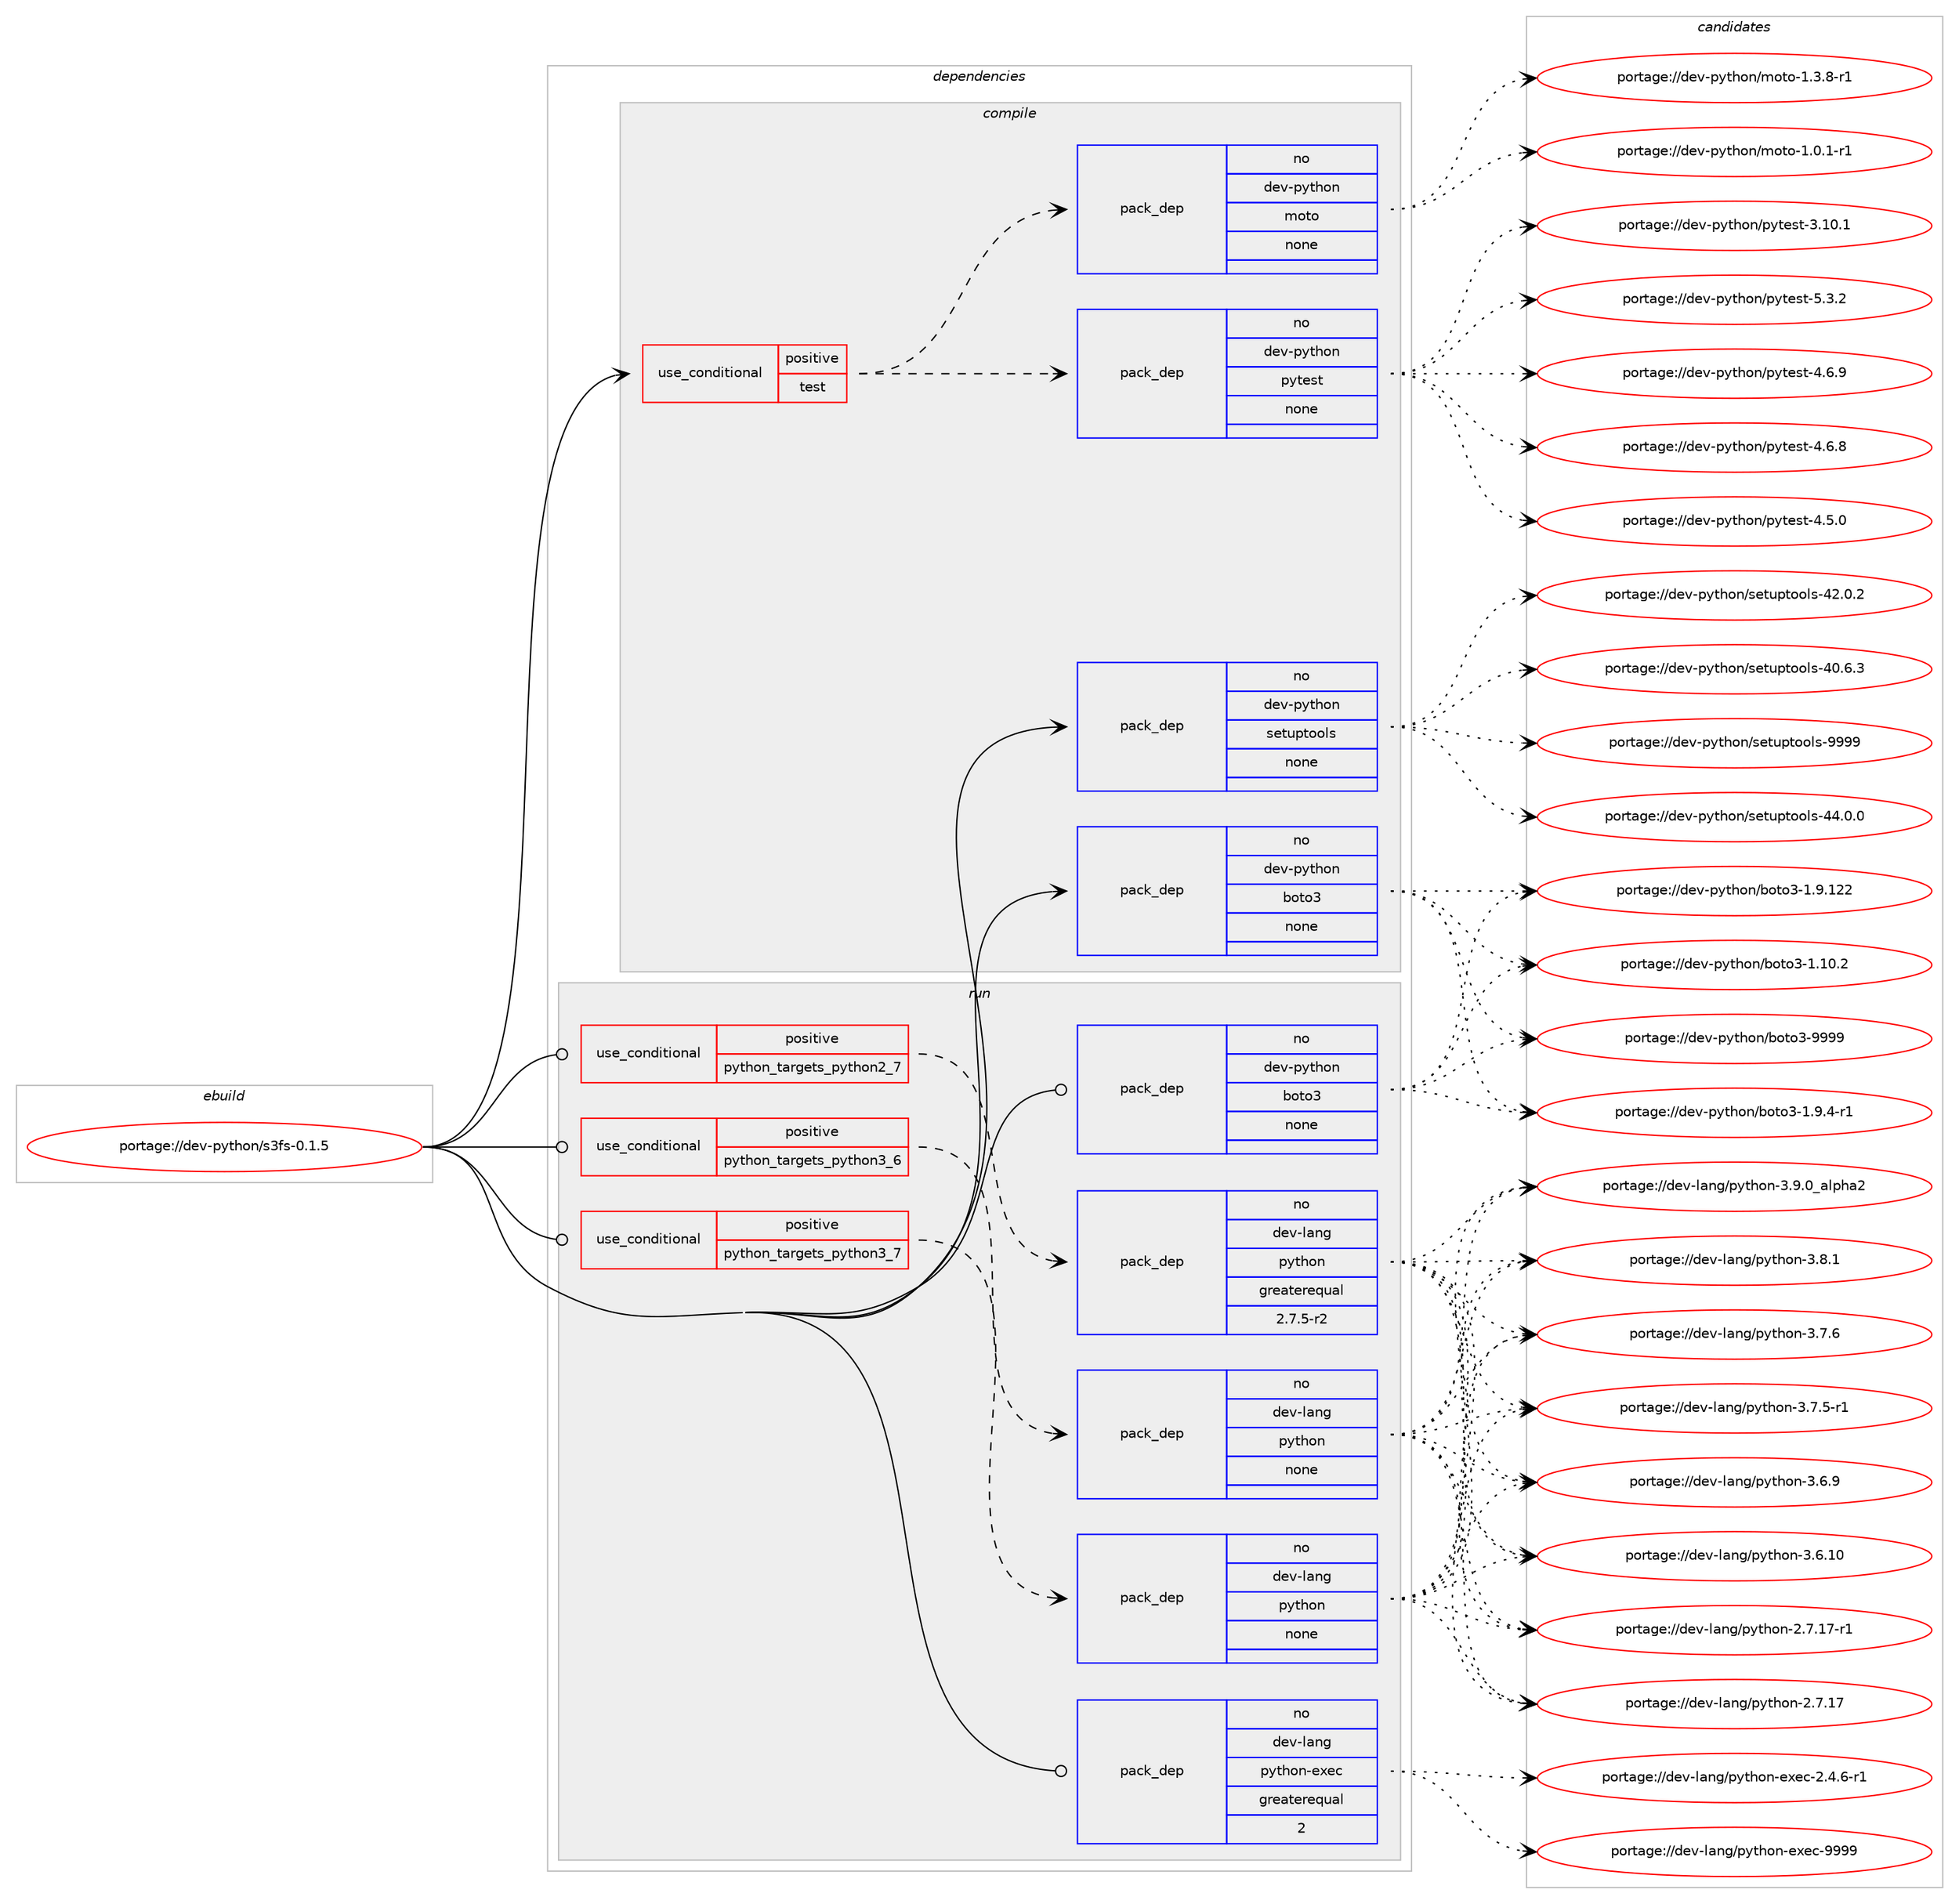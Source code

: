 digraph prolog {

# *************
# Graph options
# *************

newrank=true;
concentrate=true;
compound=true;
graph [rankdir=LR,fontname=Helvetica,fontsize=10,ranksep=1.5];#, ranksep=2.5, nodesep=0.2];
edge  [arrowhead=vee];
node  [fontname=Helvetica,fontsize=10];

# **********
# The ebuild
# **********

subgraph cluster_leftcol {
color=gray;
rank=same;
label=<<i>ebuild</i>>;
id [label="portage://dev-python/s3fs-0.1.5", color=red, width=4, href="../dev-python/s3fs-0.1.5.svg"];
}

# ****************
# The dependencies
# ****************

subgraph cluster_midcol {
color=gray;
label=<<i>dependencies</i>>;
subgraph cluster_compile {
fillcolor="#eeeeee";
style=filled;
label=<<i>compile</i>>;
subgraph cond106341 {
dependency426916 [label=<<TABLE BORDER="0" CELLBORDER="1" CELLSPACING="0" CELLPADDING="4"><TR><TD ROWSPAN="3" CELLPADDING="10">use_conditional</TD></TR><TR><TD>positive</TD></TR><TR><TD>test</TD></TR></TABLE>>, shape=none, color=red];
subgraph pack315677 {
dependency426917 [label=<<TABLE BORDER="0" CELLBORDER="1" CELLSPACING="0" CELLPADDING="4" WIDTH="220"><TR><TD ROWSPAN="6" CELLPADDING="30">pack_dep</TD></TR><TR><TD WIDTH="110">no</TD></TR><TR><TD>dev-python</TD></TR><TR><TD>moto</TD></TR><TR><TD>none</TD></TR><TR><TD></TD></TR></TABLE>>, shape=none, color=blue];
}
dependency426916:e -> dependency426917:w [weight=20,style="dashed",arrowhead="vee"];
subgraph pack315678 {
dependency426918 [label=<<TABLE BORDER="0" CELLBORDER="1" CELLSPACING="0" CELLPADDING="4" WIDTH="220"><TR><TD ROWSPAN="6" CELLPADDING="30">pack_dep</TD></TR><TR><TD WIDTH="110">no</TD></TR><TR><TD>dev-python</TD></TR><TR><TD>pytest</TD></TR><TR><TD>none</TD></TR><TR><TD></TD></TR></TABLE>>, shape=none, color=blue];
}
dependency426916:e -> dependency426918:w [weight=20,style="dashed",arrowhead="vee"];
}
id:e -> dependency426916:w [weight=20,style="solid",arrowhead="vee"];
subgraph pack315679 {
dependency426919 [label=<<TABLE BORDER="0" CELLBORDER="1" CELLSPACING="0" CELLPADDING="4" WIDTH="220"><TR><TD ROWSPAN="6" CELLPADDING="30">pack_dep</TD></TR><TR><TD WIDTH="110">no</TD></TR><TR><TD>dev-python</TD></TR><TR><TD>boto3</TD></TR><TR><TD>none</TD></TR><TR><TD></TD></TR></TABLE>>, shape=none, color=blue];
}
id:e -> dependency426919:w [weight=20,style="solid",arrowhead="vee"];
subgraph pack315680 {
dependency426920 [label=<<TABLE BORDER="0" CELLBORDER="1" CELLSPACING="0" CELLPADDING="4" WIDTH="220"><TR><TD ROWSPAN="6" CELLPADDING="30">pack_dep</TD></TR><TR><TD WIDTH="110">no</TD></TR><TR><TD>dev-python</TD></TR><TR><TD>setuptools</TD></TR><TR><TD>none</TD></TR><TR><TD></TD></TR></TABLE>>, shape=none, color=blue];
}
id:e -> dependency426920:w [weight=20,style="solid",arrowhead="vee"];
}
subgraph cluster_compileandrun {
fillcolor="#eeeeee";
style=filled;
label=<<i>compile and run</i>>;
}
subgraph cluster_run {
fillcolor="#eeeeee";
style=filled;
label=<<i>run</i>>;
subgraph cond106342 {
dependency426921 [label=<<TABLE BORDER="0" CELLBORDER="1" CELLSPACING="0" CELLPADDING="4"><TR><TD ROWSPAN="3" CELLPADDING="10">use_conditional</TD></TR><TR><TD>positive</TD></TR><TR><TD>python_targets_python2_7</TD></TR></TABLE>>, shape=none, color=red];
subgraph pack315681 {
dependency426922 [label=<<TABLE BORDER="0" CELLBORDER="1" CELLSPACING="0" CELLPADDING="4" WIDTH="220"><TR><TD ROWSPAN="6" CELLPADDING="30">pack_dep</TD></TR><TR><TD WIDTH="110">no</TD></TR><TR><TD>dev-lang</TD></TR><TR><TD>python</TD></TR><TR><TD>greaterequal</TD></TR><TR><TD>2.7.5-r2</TD></TR></TABLE>>, shape=none, color=blue];
}
dependency426921:e -> dependency426922:w [weight=20,style="dashed",arrowhead="vee"];
}
id:e -> dependency426921:w [weight=20,style="solid",arrowhead="odot"];
subgraph cond106343 {
dependency426923 [label=<<TABLE BORDER="0" CELLBORDER="1" CELLSPACING="0" CELLPADDING="4"><TR><TD ROWSPAN="3" CELLPADDING="10">use_conditional</TD></TR><TR><TD>positive</TD></TR><TR><TD>python_targets_python3_6</TD></TR></TABLE>>, shape=none, color=red];
subgraph pack315682 {
dependency426924 [label=<<TABLE BORDER="0" CELLBORDER="1" CELLSPACING="0" CELLPADDING="4" WIDTH="220"><TR><TD ROWSPAN="6" CELLPADDING="30">pack_dep</TD></TR><TR><TD WIDTH="110">no</TD></TR><TR><TD>dev-lang</TD></TR><TR><TD>python</TD></TR><TR><TD>none</TD></TR><TR><TD></TD></TR></TABLE>>, shape=none, color=blue];
}
dependency426923:e -> dependency426924:w [weight=20,style="dashed",arrowhead="vee"];
}
id:e -> dependency426923:w [weight=20,style="solid",arrowhead="odot"];
subgraph cond106344 {
dependency426925 [label=<<TABLE BORDER="0" CELLBORDER="1" CELLSPACING="0" CELLPADDING="4"><TR><TD ROWSPAN="3" CELLPADDING="10">use_conditional</TD></TR><TR><TD>positive</TD></TR><TR><TD>python_targets_python3_7</TD></TR></TABLE>>, shape=none, color=red];
subgraph pack315683 {
dependency426926 [label=<<TABLE BORDER="0" CELLBORDER="1" CELLSPACING="0" CELLPADDING="4" WIDTH="220"><TR><TD ROWSPAN="6" CELLPADDING="30">pack_dep</TD></TR><TR><TD WIDTH="110">no</TD></TR><TR><TD>dev-lang</TD></TR><TR><TD>python</TD></TR><TR><TD>none</TD></TR><TR><TD></TD></TR></TABLE>>, shape=none, color=blue];
}
dependency426925:e -> dependency426926:w [weight=20,style="dashed",arrowhead="vee"];
}
id:e -> dependency426925:w [weight=20,style="solid",arrowhead="odot"];
subgraph pack315684 {
dependency426927 [label=<<TABLE BORDER="0" CELLBORDER="1" CELLSPACING="0" CELLPADDING="4" WIDTH="220"><TR><TD ROWSPAN="6" CELLPADDING="30">pack_dep</TD></TR><TR><TD WIDTH="110">no</TD></TR><TR><TD>dev-lang</TD></TR><TR><TD>python-exec</TD></TR><TR><TD>greaterequal</TD></TR><TR><TD>2</TD></TR></TABLE>>, shape=none, color=blue];
}
id:e -> dependency426927:w [weight=20,style="solid",arrowhead="odot"];
subgraph pack315685 {
dependency426928 [label=<<TABLE BORDER="0" CELLBORDER="1" CELLSPACING="0" CELLPADDING="4" WIDTH="220"><TR><TD ROWSPAN="6" CELLPADDING="30">pack_dep</TD></TR><TR><TD WIDTH="110">no</TD></TR><TR><TD>dev-python</TD></TR><TR><TD>boto3</TD></TR><TR><TD>none</TD></TR><TR><TD></TD></TR></TABLE>>, shape=none, color=blue];
}
id:e -> dependency426928:w [weight=20,style="solid",arrowhead="odot"];
}
}

# **************
# The candidates
# **************

subgraph cluster_choices {
rank=same;
color=gray;
label=<<i>candidates</i>>;

subgraph choice315677 {
color=black;
nodesep=1;
choice10010111845112121116104111110471091111161114549465146564511449 [label="portage://dev-python/moto-1.3.8-r1", color=red, width=4,href="../dev-python/moto-1.3.8-r1.svg"];
choice10010111845112121116104111110471091111161114549464846494511449 [label="portage://dev-python/moto-1.0.1-r1", color=red, width=4,href="../dev-python/moto-1.0.1-r1.svg"];
dependency426917:e -> choice10010111845112121116104111110471091111161114549465146564511449:w [style=dotted,weight="100"];
dependency426917:e -> choice10010111845112121116104111110471091111161114549464846494511449:w [style=dotted,weight="100"];
}
subgraph choice315678 {
color=black;
nodesep=1;
choice1001011184511212111610411111047112121116101115116455346514650 [label="portage://dev-python/pytest-5.3.2", color=red, width=4,href="../dev-python/pytest-5.3.2.svg"];
choice1001011184511212111610411111047112121116101115116455246544657 [label="portage://dev-python/pytest-4.6.9", color=red, width=4,href="../dev-python/pytest-4.6.9.svg"];
choice1001011184511212111610411111047112121116101115116455246544656 [label="portage://dev-python/pytest-4.6.8", color=red, width=4,href="../dev-python/pytest-4.6.8.svg"];
choice1001011184511212111610411111047112121116101115116455246534648 [label="portage://dev-python/pytest-4.5.0", color=red, width=4,href="../dev-python/pytest-4.5.0.svg"];
choice100101118451121211161041111104711212111610111511645514649484649 [label="portage://dev-python/pytest-3.10.1", color=red, width=4,href="../dev-python/pytest-3.10.1.svg"];
dependency426918:e -> choice1001011184511212111610411111047112121116101115116455346514650:w [style=dotted,weight="100"];
dependency426918:e -> choice1001011184511212111610411111047112121116101115116455246544657:w [style=dotted,weight="100"];
dependency426918:e -> choice1001011184511212111610411111047112121116101115116455246544656:w [style=dotted,weight="100"];
dependency426918:e -> choice1001011184511212111610411111047112121116101115116455246534648:w [style=dotted,weight="100"];
dependency426918:e -> choice100101118451121211161041111104711212111610111511645514649484649:w [style=dotted,weight="100"];
}
subgraph choice315679 {
color=black;
nodesep=1;
choice100101118451121211161041111104798111116111514557575757 [label="portage://dev-python/boto3-9999", color=red, width=4,href="../dev-python/boto3-9999.svg"];
choice100101118451121211161041111104798111116111514549465746524511449 [label="portage://dev-python/boto3-1.9.4-r1", color=red, width=4,href="../dev-python/boto3-1.9.4-r1.svg"];
choice100101118451121211161041111104798111116111514549465746495050 [label="portage://dev-python/boto3-1.9.122", color=red, width=4,href="../dev-python/boto3-1.9.122.svg"];
choice1001011184511212111610411111047981111161115145494649484650 [label="portage://dev-python/boto3-1.10.2", color=red, width=4,href="../dev-python/boto3-1.10.2.svg"];
dependency426919:e -> choice100101118451121211161041111104798111116111514557575757:w [style=dotted,weight="100"];
dependency426919:e -> choice100101118451121211161041111104798111116111514549465746524511449:w [style=dotted,weight="100"];
dependency426919:e -> choice100101118451121211161041111104798111116111514549465746495050:w [style=dotted,weight="100"];
dependency426919:e -> choice1001011184511212111610411111047981111161115145494649484650:w [style=dotted,weight="100"];
}
subgraph choice315680 {
color=black;
nodesep=1;
choice10010111845112121116104111110471151011161171121161111111081154557575757 [label="portage://dev-python/setuptools-9999", color=red, width=4,href="../dev-python/setuptools-9999.svg"];
choice100101118451121211161041111104711510111611711211611111110811545525246484648 [label="portage://dev-python/setuptools-44.0.0", color=red, width=4,href="../dev-python/setuptools-44.0.0.svg"];
choice100101118451121211161041111104711510111611711211611111110811545525046484650 [label="portage://dev-python/setuptools-42.0.2", color=red, width=4,href="../dev-python/setuptools-42.0.2.svg"];
choice100101118451121211161041111104711510111611711211611111110811545524846544651 [label="portage://dev-python/setuptools-40.6.3", color=red, width=4,href="../dev-python/setuptools-40.6.3.svg"];
dependency426920:e -> choice10010111845112121116104111110471151011161171121161111111081154557575757:w [style=dotted,weight="100"];
dependency426920:e -> choice100101118451121211161041111104711510111611711211611111110811545525246484648:w [style=dotted,weight="100"];
dependency426920:e -> choice100101118451121211161041111104711510111611711211611111110811545525046484650:w [style=dotted,weight="100"];
dependency426920:e -> choice100101118451121211161041111104711510111611711211611111110811545524846544651:w [style=dotted,weight="100"];
}
subgraph choice315681 {
color=black;
nodesep=1;
choice10010111845108971101034711212111610411111045514657464895971081121049750 [label="portage://dev-lang/python-3.9.0_alpha2", color=red, width=4,href="../dev-lang/python-3.9.0_alpha2.svg"];
choice100101118451089711010347112121116104111110455146564649 [label="portage://dev-lang/python-3.8.1", color=red, width=4,href="../dev-lang/python-3.8.1.svg"];
choice100101118451089711010347112121116104111110455146554654 [label="portage://dev-lang/python-3.7.6", color=red, width=4,href="../dev-lang/python-3.7.6.svg"];
choice1001011184510897110103471121211161041111104551465546534511449 [label="portage://dev-lang/python-3.7.5-r1", color=red, width=4,href="../dev-lang/python-3.7.5-r1.svg"];
choice100101118451089711010347112121116104111110455146544657 [label="portage://dev-lang/python-3.6.9", color=red, width=4,href="../dev-lang/python-3.6.9.svg"];
choice10010111845108971101034711212111610411111045514654464948 [label="portage://dev-lang/python-3.6.10", color=red, width=4,href="../dev-lang/python-3.6.10.svg"];
choice100101118451089711010347112121116104111110455046554649554511449 [label="portage://dev-lang/python-2.7.17-r1", color=red, width=4,href="../dev-lang/python-2.7.17-r1.svg"];
choice10010111845108971101034711212111610411111045504655464955 [label="portage://dev-lang/python-2.7.17", color=red, width=4,href="../dev-lang/python-2.7.17.svg"];
dependency426922:e -> choice10010111845108971101034711212111610411111045514657464895971081121049750:w [style=dotted,weight="100"];
dependency426922:e -> choice100101118451089711010347112121116104111110455146564649:w [style=dotted,weight="100"];
dependency426922:e -> choice100101118451089711010347112121116104111110455146554654:w [style=dotted,weight="100"];
dependency426922:e -> choice1001011184510897110103471121211161041111104551465546534511449:w [style=dotted,weight="100"];
dependency426922:e -> choice100101118451089711010347112121116104111110455146544657:w [style=dotted,weight="100"];
dependency426922:e -> choice10010111845108971101034711212111610411111045514654464948:w [style=dotted,weight="100"];
dependency426922:e -> choice100101118451089711010347112121116104111110455046554649554511449:w [style=dotted,weight="100"];
dependency426922:e -> choice10010111845108971101034711212111610411111045504655464955:w [style=dotted,weight="100"];
}
subgraph choice315682 {
color=black;
nodesep=1;
choice10010111845108971101034711212111610411111045514657464895971081121049750 [label="portage://dev-lang/python-3.9.0_alpha2", color=red, width=4,href="../dev-lang/python-3.9.0_alpha2.svg"];
choice100101118451089711010347112121116104111110455146564649 [label="portage://dev-lang/python-3.8.1", color=red, width=4,href="../dev-lang/python-3.8.1.svg"];
choice100101118451089711010347112121116104111110455146554654 [label="portage://dev-lang/python-3.7.6", color=red, width=4,href="../dev-lang/python-3.7.6.svg"];
choice1001011184510897110103471121211161041111104551465546534511449 [label="portage://dev-lang/python-3.7.5-r1", color=red, width=4,href="../dev-lang/python-3.7.5-r1.svg"];
choice100101118451089711010347112121116104111110455146544657 [label="portage://dev-lang/python-3.6.9", color=red, width=4,href="../dev-lang/python-3.6.9.svg"];
choice10010111845108971101034711212111610411111045514654464948 [label="portage://dev-lang/python-3.6.10", color=red, width=4,href="../dev-lang/python-3.6.10.svg"];
choice100101118451089711010347112121116104111110455046554649554511449 [label="portage://dev-lang/python-2.7.17-r1", color=red, width=4,href="../dev-lang/python-2.7.17-r1.svg"];
choice10010111845108971101034711212111610411111045504655464955 [label="portage://dev-lang/python-2.7.17", color=red, width=4,href="../dev-lang/python-2.7.17.svg"];
dependency426924:e -> choice10010111845108971101034711212111610411111045514657464895971081121049750:w [style=dotted,weight="100"];
dependency426924:e -> choice100101118451089711010347112121116104111110455146564649:w [style=dotted,weight="100"];
dependency426924:e -> choice100101118451089711010347112121116104111110455146554654:w [style=dotted,weight="100"];
dependency426924:e -> choice1001011184510897110103471121211161041111104551465546534511449:w [style=dotted,weight="100"];
dependency426924:e -> choice100101118451089711010347112121116104111110455146544657:w [style=dotted,weight="100"];
dependency426924:e -> choice10010111845108971101034711212111610411111045514654464948:w [style=dotted,weight="100"];
dependency426924:e -> choice100101118451089711010347112121116104111110455046554649554511449:w [style=dotted,weight="100"];
dependency426924:e -> choice10010111845108971101034711212111610411111045504655464955:w [style=dotted,weight="100"];
}
subgraph choice315683 {
color=black;
nodesep=1;
choice10010111845108971101034711212111610411111045514657464895971081121049750 [label="portage://dev-lang/python-3.9.0_alpha2", color=red, width=4,href="../dev-lang/python-3.9.0_alpha2.svg"];
choice100101118451089711010347112121116104111110455146564649 [label="portage://dev-lang/python-3.8.1", color=red, width=4,href="../dev-lang/python-3.8.1.svg"];
choice100101118451089711010347112121116104111110455146554654 [label="portage://dev-lang/python-3.7.6", color=red, width=4,href="../dev-lang/python-3.7.6.svg"];
choice1001011184510897110103471121211161041111104551465546534511449 [label="portage://dev-lang/python-3.7.5-r1", color=red, width=4,href="../dev-lang/python-3.7.5-r1.svg"];
choice100101118451089711010347112121116104111110455146544657 [label="portage://dev-lang/python-3.6.9", color=red, width=4,href="../dev-lang/python-3.6.9.svg"];
choice10010111845108971101034711212111610411111045514654464948 [label="portage://dev-lang/python-3.6.10", color=red, width=4,href="../dev-lang/python-3.6.10.svg"];
choice100101118451089711010347112121116104111110455046554649554511449 [label="portage://dev-lang/python-2.7.17-r1", color=red, width=4,href="../dev-lang/python-2.7.17-r1.svg"];
choice10010111845108971101034711212111610411111045504655464955 [label="portage://dev-lang/python-2.7.17", color=red, width=4,href="../dev-lang/python-2.7.17.svg"];
dependency426926:e -> choice10010111845108971101034711212111610411111045514657464895971081121049750:w [style=dotted,weight="100"];
dependency426926:e -> choice100101118451089711010347112121116104111110455146564649:w [style=dotted,weight="100"];
dependency426926:e -> choice100101118451089711010347112121116104111110455146554654:w [style=dotted,weight="100"];
dependency426926:e -> choice1001011184510897110103471121211161041111104551465546534511449:w [style=dotted,weight="100"];
dependency426926:e -> choice100101118451089711010347112121116104111110455146544657:w [style=dotted,weight="100"];
dependency426926:e -> choice10010111845108971101034711212111610411111045514654464948:w [style=dotted,weight="100"];
dependency426926:e -> choice100101118451089711010347112121116104111110455046554649554511449:w [style=dotted,weight="100"];
dependency426926:e -> choice10010111845108971101034711212111610411111045504655464955:w [style=dotted,weight="100"];
}
subgraph choice315684 {
color=black;
nodesep=1;
choice10010111845108971101034711212111610411111045101120101994557575757 [label="portage://dev-lang/python-exec-9999", color=red, width=4,href="../dev-lang/python-exec-9999.svg"];
choice10010111845108971101034711212111610411111045101120101994550465246544511449 [label="portage://dev-lang/python-exec-2.4.6-r1", color=red, width=4,href="../dev-lang/python-exec-2.4.6-r1.svg"];
dependency426927:e -> choice10010111845108971101034711212111610411111045101120101994557575757:w [style=dotted,weight="100"];
dependency426927:e -> choice10010111845108971101034711212111610411111045101120101994550465246544511449:w [style=dotted,weight="100"];
}
subgraph choice315685 {
color=black;
nodesep=1;
choice100101118451121211161041111104798111116111514557575757 [label="portage://dev-python/boto3-9999", color=red, width=4,href="../dev-python/boto3-9999.svg"];
choice100101118451121211161041111104798111116111514549465746524511449 [label="portage://dev-python/boto3-1.9.4-r1", color=red, width=4,href="../dev-python/boto3-1.9.4-r1.svg"];
choice100101118451121211161041111104798111116111514549465746495050 [label="portage://dev-python/boto3-1.9.122", color=red, width=4,href="../dev-python/boto3-1.9.122.svg"];
choice1001011184511212111610411111047981111161115145494649484650 [label="portage://dev-python/boto3-1.10.2", color=red, width=4,href="../dev-python/boto3-1.10.2.svg"];
dependency426928:e -> choice100101118451121211161041111104798111116111514557575757:w [style=dotted,weight="100"];
dependency426928:e -> choice100101118451121211161041111104798111116111514549465746524511449:w [style=dotted,weight="100"];
dependency426928:e -> choice100101118451121211161041111104798111116111514549465746495050:w [style=dotted,weight="100"];
dependency426928:e -> choice1001011184511212111610411111047981111161115145494649484650:w [style=dotted,weight="100"];
}
}

}
